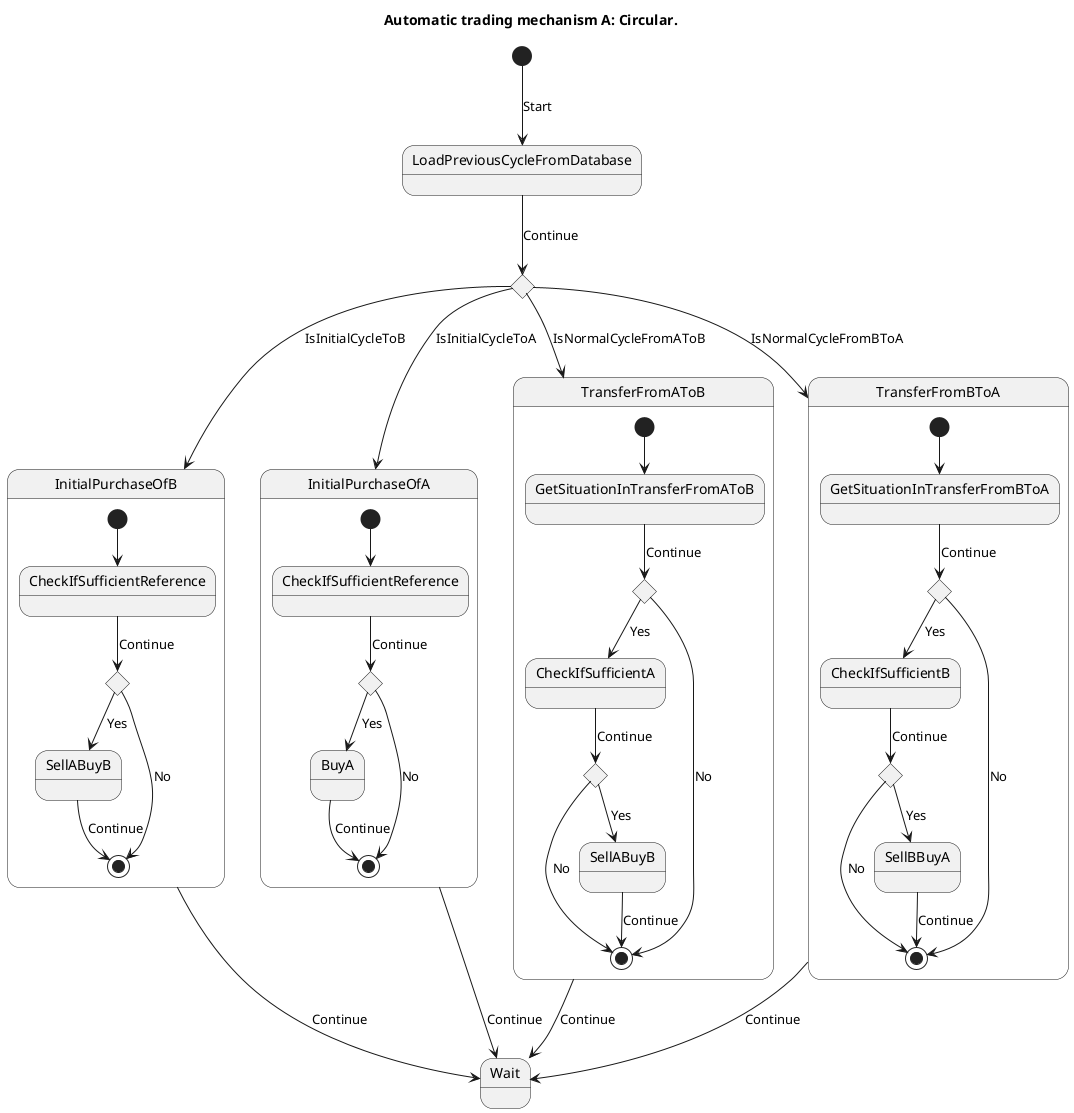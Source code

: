 @startuml
'stateless namespace EtAlii.CryptoMagic.Service
'stateless class CircularSequenceBase

title Automatic trading mechanism A: Circular.

state CheckWhatCycle <<choice>>

state InitialPurchaseOfB {
    state "SellABuyB" as SellABuyBInInitialCycle
    state "CheckIfSufficientReference" as CheckIfSufficientReferenceInInitialPurchaseOfB
    state "HasSufficientReference" as HasSufficientReferenceInInitialPurchaseOfB <<choice>>
    [*] --> CheckIfSufficientReferenceInInitialPurchaseOfB
    CheckIfSufficientReferenceInInitialPurchaseOfB --> HasSufficientReferenceInInitialPurchaseOfB : Continue
    HasSufficientReferenceInInitialPurchaseOfB --> SellABuyBInInitialCycle : Yes
    HasSufficientReferenceInInitialPurchaseOfB --> [*] : No 
    SellABuyBInInitialCycle --> [*] : Continue
}

state InitialPurchaseOfA {
    state "BuyA" as BuyAInInitialCycle
    state "CheckIfSufficientReference" as CheckIfSufficientReferenceInInitialPurchaseOfA
    state "HasSufficientReference" as HasSufficientReferenceInInitialPurchaseOfA <<choice>>
    [*] --> CheckIfSufficientReferenceInInitialPurchaseOfA
    CheckIfSufficientReferenceInInitialPurchaseOfA --> HasSufficientReferenceInInitialPurchaseOfA : Continue
    HasSufficientReferenceInInitialPurchaseOfA --> BuyAInInitialCycle : Yes      
    HasSufficientReferenceInInitialPurchaseOfA --> [*] : No      
    BuyAInInitialCycle --> [*] : Continue
}


state TransferFromAToB {
    [*] --> GetSituationInTransferFromAToB
    state TransferFromAToBIsWorthIt <<choice>>
    state HasSufficientA <<choice>>
    GetSituationInTransferFromAToB --> TransferFromAToBIsWorthIt : Continue 

    TransferFromAToBIsWorthIt --> CheckIfSufficientA : Yes
    TransferFromAToBIsWorthIt --> [*] : No
    CheckIfSufficientA --> HasSufficientA : Continue
    HasSufficientA --> [*] : No
    HasSufficientA --> SellABuyB : Yes 
    SellABuyB --> [*] : Continue
}
state TransferFromBToA {
    [*] --> GetSituationInTransferFromBToA
    state TransferFromBToAIsWorthIt <<choice>>
    state HasSufficientB <<choice>>
    GetSituationInTransferFromBToA --> TransferFromBToAIsWorthIt : Continue
    TransferFromBToAIsWorthIt --> CheckIfSufficientB : Yes
    TransferFromBToAIsWorthIt --> [*] : No
    CheckIfSufficientB --> HasSufficientB : Continue
    HasSufficientB --> [*] : No
    HasSufficientB --> SellBBuyA : Yes 
    SellBBuyA --> [*] : Continue
}

[*] --> LoadPreviousCycleFromDatabase : Start
LoadPreviousCycleFromDatabase --> CheckWhatCycle : Continue

CheckWhatCycle --> InitialPurchaseOfA : IsInitialCycleToA
CheckWhatCycle --> InitialPurchaseOfB : IsInitialCycleToB
CheckWhatCycle --> TransferFromAToB : IsNormalCycleFromAToB
CheckWhatCycle --> TransferFromBToA : IsNormalCycleFromBToA

InitialPurchaseOfA --> Wait : Continue
InitialPurchaseOfB --> Wait : Continue 
TransferFromAToB --> Wait : Continue
TransferFromBToA --> Wait : Continue 

@enduml